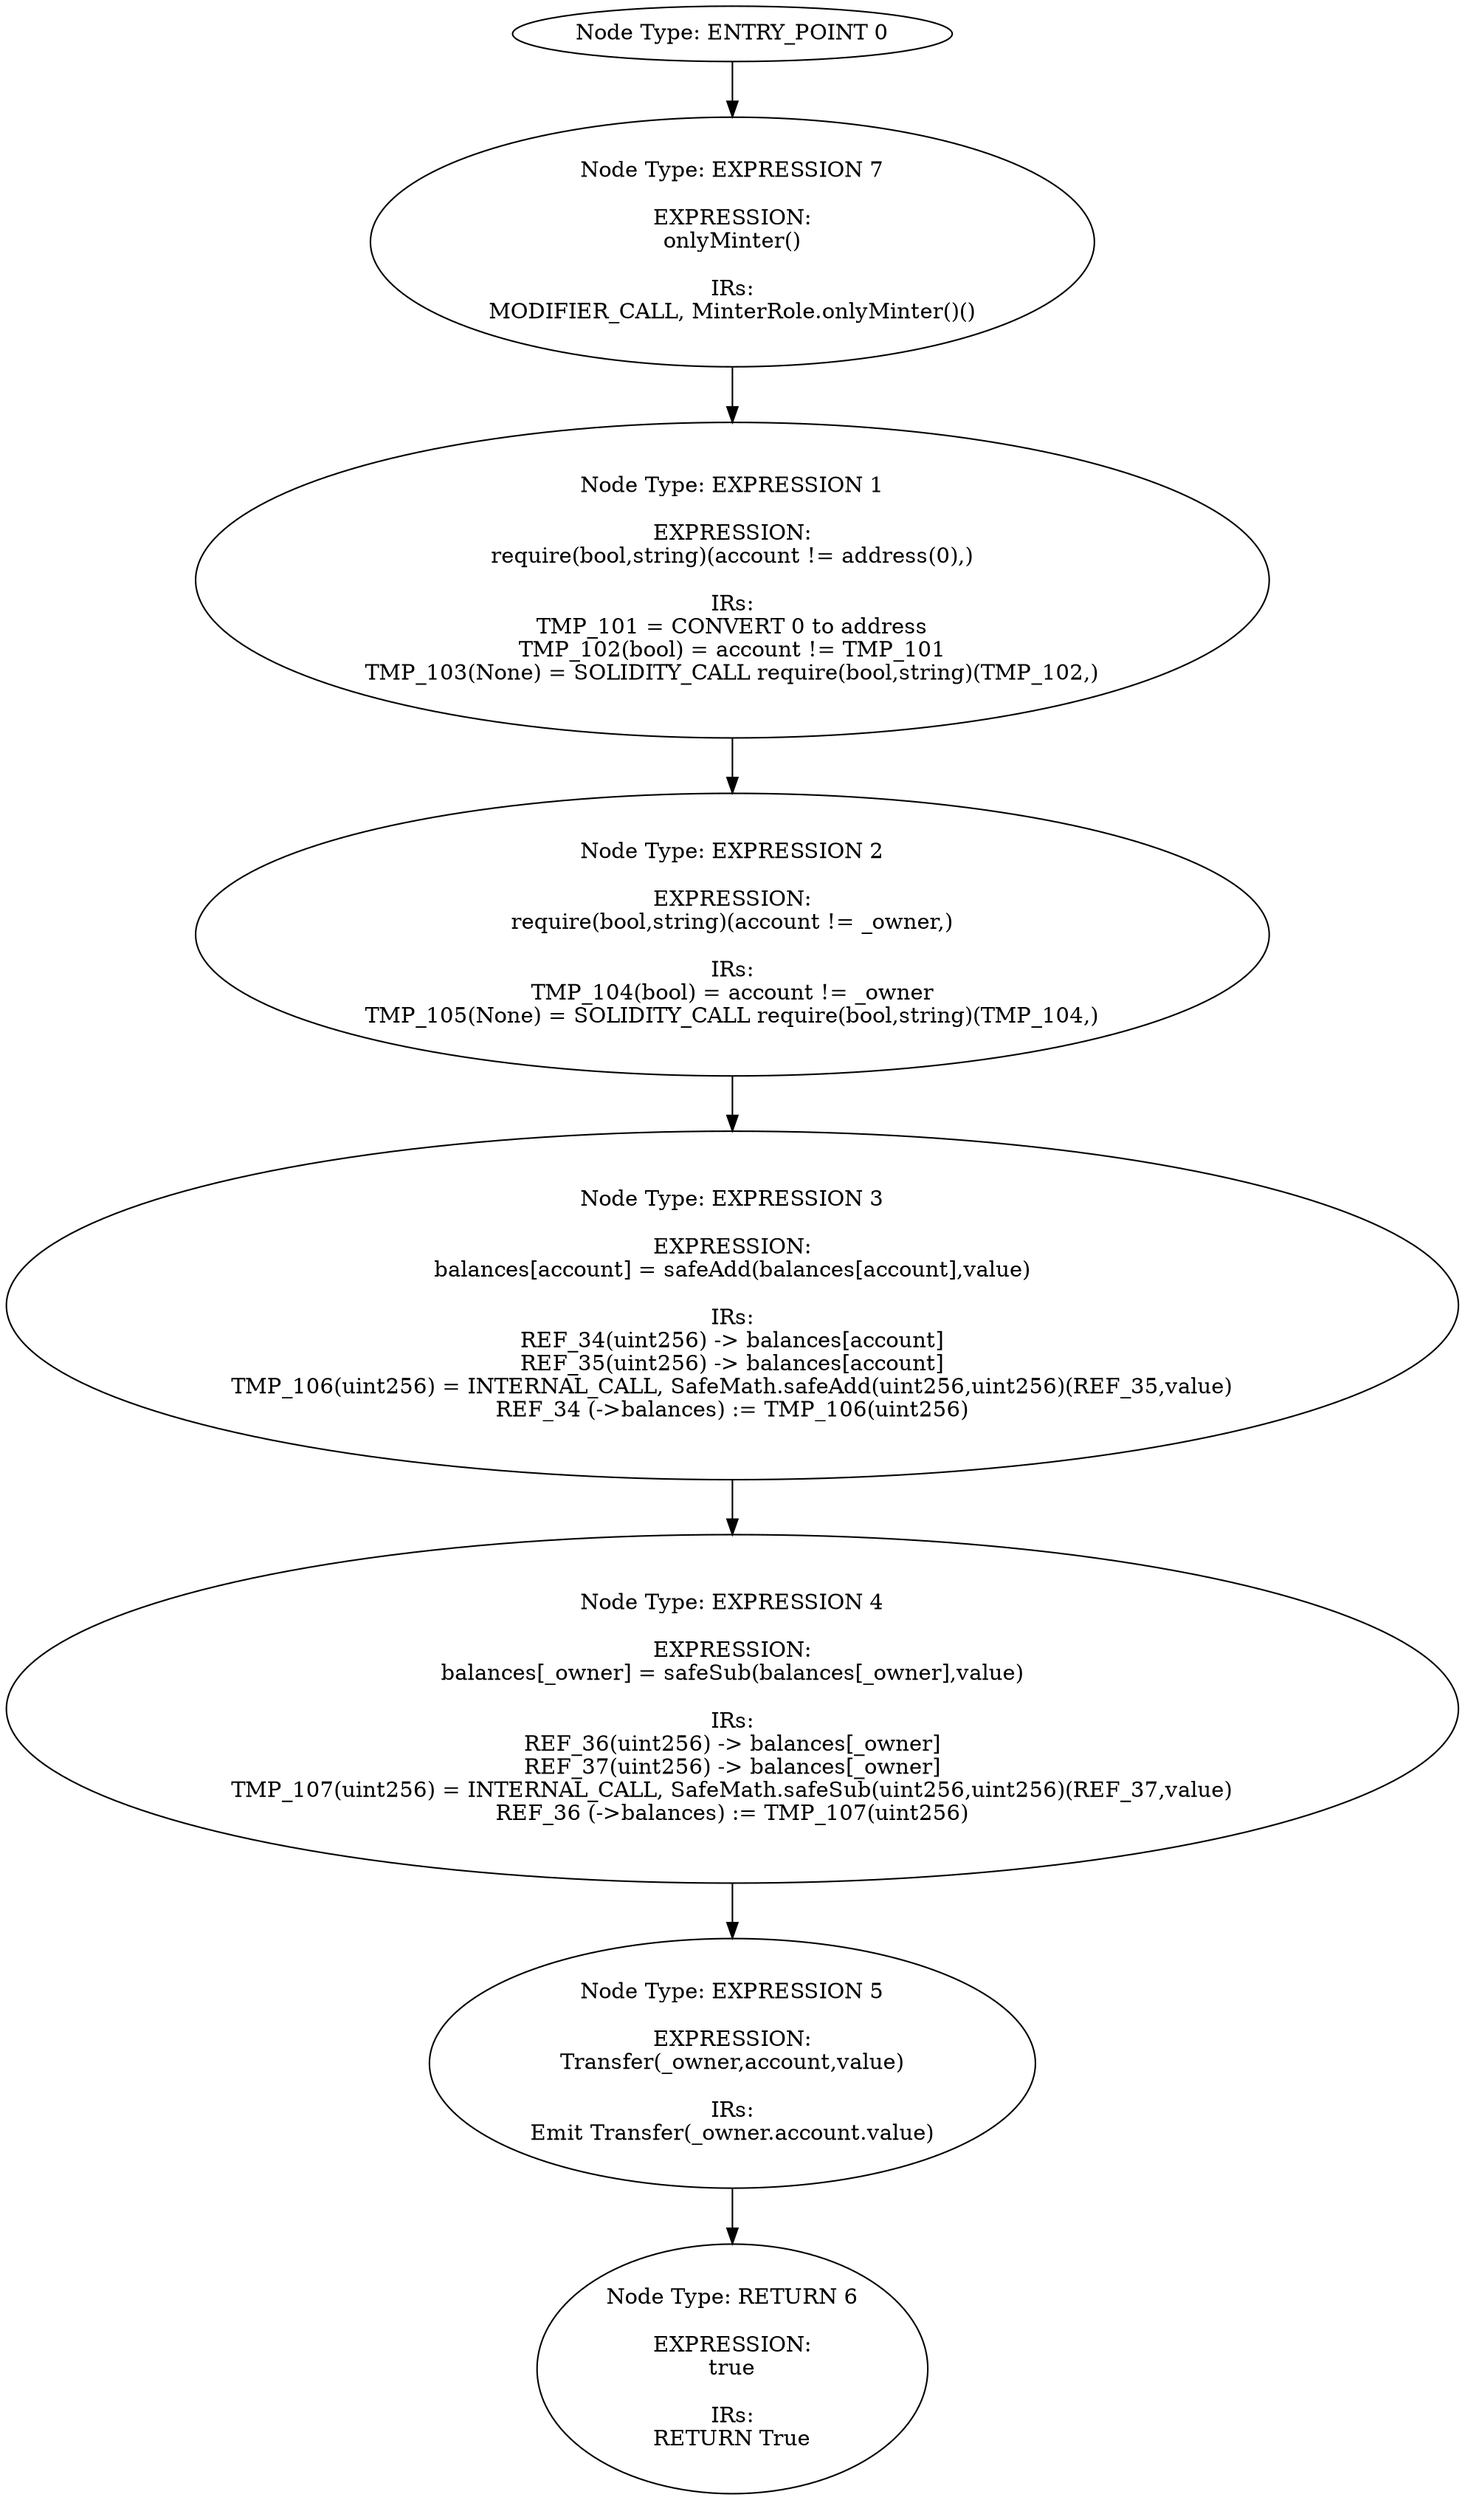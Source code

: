 digraph{
0[label="Node Type: ENTRY_POINT 0
"];
0->7;
1[label="Node Type: EXPRESSION 1

EXPRESSION:
require(bool,string)(account != address(0),)

IRs:
TMP_101 = CONVERT 0 to address
TMP_102(bool) = account != TMP_101
TMP_103(None) = SOLIDITY_CALL require(bool,string)(TMP_102,)"];
1->2;
2[label="Node Type: EXPRESSION 2

EXPRESSION:
require(bool,string)(account != _owner,)

IRs:
TMP_104(bool) = account != _owner
TMP_105(None) = SOLIDITY_CALL require(bool,string)(TMP_104,)"];
2->3;
3[label="Node Type: EXPRESSION 3

EXPRESSION:
balances[account] = safeAdd(balances[account],value)

IRs:
REF_34(uint256) -> balances[account]
REF_35(uint256) -> balances[account]
TMP_106(uint256) = INTERNAL_CALL, SafeMath.safeAdd(uint256,uint256)(REF_35,value)
REF_34 (->balances) := TMP_106(uint256)"];
3->4;
4[label="Node Type: EXPRESSION 4

EXPRESSION:
balances[_owner] = safeSub(balances[_owner],value)

IRs:
REF_36(uint256) -> balances[_owner]
REF_37(uint256) -> balances[_owner]
TMP_107(uint256) = INTERNAL_CALL, SafeMath.safeSub(uint256,uint256)(REF_37,value)
REF_36 (->balances) := TMP_107(uint256)"];
4->5;
5[label="Node Type: EXPRESSION 5

EXPRESSION:
Transfer(_owner,account,value)

IRs:
Emit Transfer(_owner.account.value)"];
5->6;
6[label="Node Type: RETURN 6

EXPRESSION:
true

IRs:
RETURN True"];
7[label="Node Type: EXPRESSION 7

EXPRESSION:
onlyMinter()

IRs:
MODIFIER_CALL, MinterRole.onlyMinter()()"];
7->1;
}
